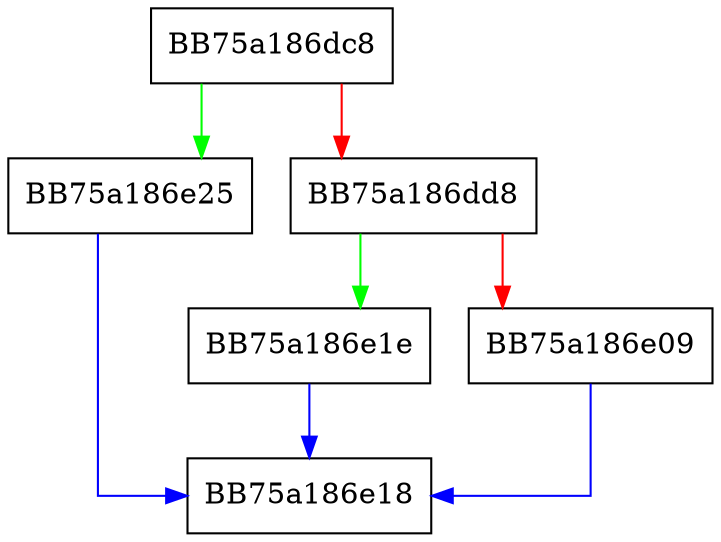 digraph GetFileScanReason {
  node [shape="box"];
  graph [splines=ortho];
  BB75a186dc8 -> BB75a186e25 [color="green"];
  BB75a186dc8 -> BB75a186dd8 [color="red"];
  BB75a186dd8 -> BB75a186e1e [color="green"];
  BB75a186dd8 -> BB75a186e09 [color="red"];
  BB75a186e09 -> BB75a186e18 [color="blue"];
  BB75a186e1e -> BB75a186e18 [color="blue"];
  BB75a186e25 -> BB75a186e18 [color="blue"];
}